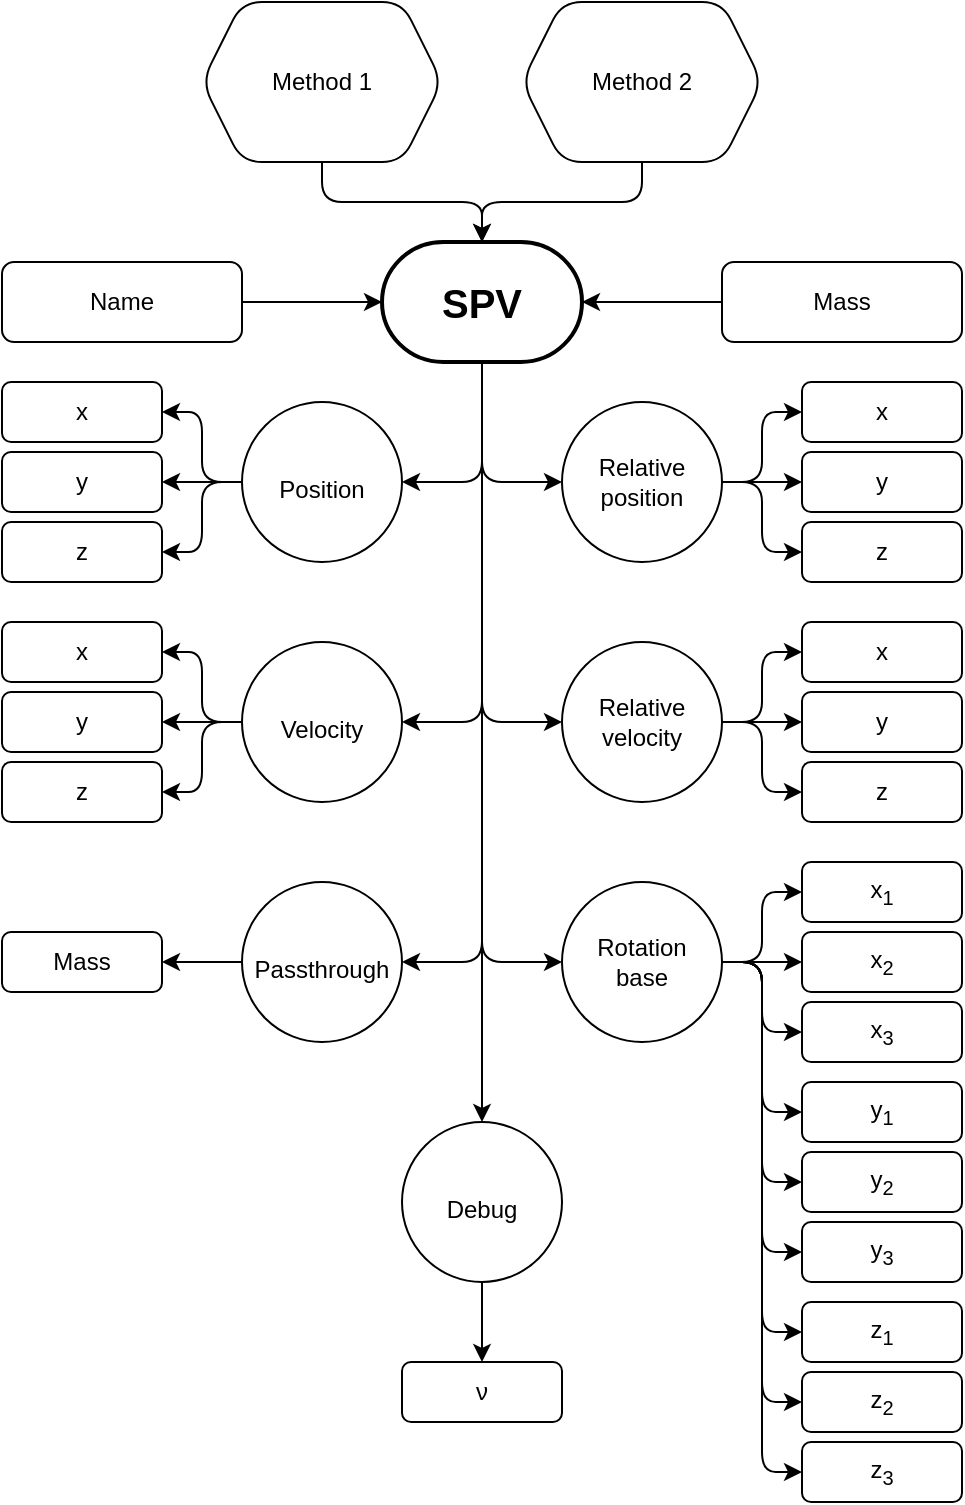 <mxfile version="16.4.3" type="github">
  <diagram id="P2cz6ALvrC-aT5AwIWP3" name="Page-1">
    <mxGraphModel dx="1422" dy="787" grid="1" gridSize="10" guides="1" tooltips="1" connect="1" arrows="1" fold="1" page="1" pageScale="1" pageWidth="827" pageHeight="1169" math="0" shadow="0">
      <root>
        <mxCell id="0" />
        <mxCell id="1" parent="0" />
        <mxCell id="m1kTsd8cJOKcklktA0y1-4" style="edgeStyle=orthogonalEdgeStyle;rounded=1;orthogonalLoop=1;jettySize=auto;html=1;entryX=0.5;entryY=0;entryDx=0;entryDy=0;entryPerimeter=0;" parent="1" source="m1kTsd8cJOKcklktA0y1-1" target="m1kTsd8cJOKcklktA0y1-3" edge="1">
          <mxGeometry relative="1" as="geometry" />
        </mxCell>
        <mxCell id="m1kTsd8cJOKcklktA0y1-1" value="Method 1" style="shape=hexagon;perimeter=hexagonPerimeter2;whiteSpace=wrap;html=1;fixedSize=1;rounded=1;" parent="1" vertex="1">
          <mxGeometry x="260" y="40" width="120" height="80" as="geometry" />
        </mxCell>
        <mxCell id="m1kTsd8cJOKcklktA0y1-5" style="edgeStyle=orthogonalEdgeStyle;rounded=1;orthogonalLoop=1;jettySize=auto;html=1;entryX=0.5;entryY=0;entryDx=0;entryDy=0;entryPerimeter=0;" parent="1" source="m1kTsd8cJOKcklktA0y1-2" target="m1kTsd8cJOKcklktA0y1-3" edge="1">
          <mxGeometry relative="1" as="geometry" />
        </mxCell>
        <mxCell id="m1kTsd8cJOKcklktA0y1-2" value="Method 2" style="shape=hexagon;perimeter=hexagonPerimeter2;whiteSpace=wrap;html=1;fixedSize=1;rounded=1;" parent="1" vertex="1">
          <mxGeometry x="420" y="40" width="120" height="80" as="geometry" />
        </mxCell>
        <mxCell id="m1kTsd8cJOKcklktA0y1-14" style="edgeStyle=orthogonalEdgeStyle;rounded=1;orthogonalLoop=1;jettySize=auto;html=1;entryX=1;entryY=0.5;entryDx=0;entryDy=0;fontSize=20;" parent="1" source="m1kTsd8cJOKcklktA0y1-3" target="m1kTsd8cJOKcklktA0y1-9" edge="1">
          <mxGeometry relative="1" as="geometry" />
        </mxCell>
        <mxCell id="m1kTsd8cJOKcklktA0y1-15" style="edgeStyle=orthogonalEdgeStyle;rounded=1;orthogonalLoop=1;jettySize=auto;html=1;entryX=0;entryY=0.5;entryDx=0;entryDy=0;fontSize=20;" parent="1" source="m1kTsd8cJOKcklktA0y1-3" target="m1kTsd8cJOKcklktA0y1-7" edge="1">
          <mxGeometry relative="1" as="geometry" />
        </mxCell>
        <mxCell id="m1kTsd8cJOKcklktA0y1-16" style="edgeStyle=orthogonalEdgeStyle;rounded=1;orthogonalLoop=1;jettySize=auto;html=1;entryX=1;entryY=0.5;entryDx=0;entryDy=0;fontSize=20;" parent="1" source="m1kTsd8cJOKcklktA0y1-3" target="m1kTsd8cJOKcklktA0y1-10" edge="1">
          <mxGeometry relative="1" as="geometry" />
        </mxCell>
        <mxCell id="m1kTsd8cJOKcklktA0y1-17" style="edgeStyle=orthogonalEdgeStyle;rounded=1;orthogonalLoop=1;jettySize=auto;html=1;entryX=0;entryY=0.5;entryDx=0;entryDy=0;fontSize=20;" parent="1" source="m1kTsd8cJOKcklktA0y1-3" target="m1kTsd8cJOKcklktA0y1-8" edge="1">
          <mxGeometry relative="1" as="geometry" />
        </mxCell>
        <mxCell id="m1kTsd8cJOKcklktA0y1-18" style="edgeStyle=orthogonalEdgeStyle;rounded=1;orthogonalLoop=1;jettySize=auto;html=1;entryX=1;entryY=0.5;entryDx=0;entryDy=0;fontSize=20;" parent="1" source="m1kTsd8cJOKcklktA0y1-3" target="m1kTsd8cJOKcklktA0y1-12" edge="1">
          <mxGeometry relative="1" as="geometry" />
        </mxCell>
        <mxCell id="m1kTsd8cJOKcklktA0y1-19" style="edgeStyle=orthogonalEdgeStyle;rounded=1;orthogonalLoop=1;jettySize=auto;html=1;entryX=0;entryY=0.5;entryDx=0;entryDy=0;fontSize=20;" parent="1" source="m1kTsd8cJOKcklktA0y1-3" target="m1kTsd8cJOKcklktA0y1-11" edge="1">
          <mxGeometry relative="1" as="geometry" />
        </mxCell>
        <mxCell id="m1kTsd8cJOKcklktA0y1-20" style="edgeStyle=orthogonalEdgeStyle;rounded=1;orthogonalLoop=1;jettySize=auto;html=1;entryX=0.5;entryY=0;entryDx=0;entryDy=0;fontSize=20;" parent="1" source="m1kTsd8cJOKcklktA0y1-3" target="m1kTsd8cJOKcklktA0y1-13" edge="1">
          <mxGeometry relative="1" as="geometry" />
        </mxCell>
        <mxCell id="m1kTsd8cJOKcklktA0y1-3" value="&lt;b&gt;&lt;font style=&quot;font-size: 20px&quot;&gt;SPV&lt;/font&gt;&lt;/b&gt;" style="strokeWidth=2;html=1;shape=mxgraph.flowchart.terminator;whiteSpace=wrap;rounded=1;" parent="1" vertex="1">
          <mxGeometry x="350" y="160" width="100" height="60" as="geometry" />
        </mxCell>
        <mxCell id="VgCb9QyONVF8mpywNNMw-26" style="edgeStyle=orthogonalEdgeStyle;rounded=1;orthogonalLoop=1;jettySize=auto;html=1;entryX=0;entryY=0.5;entryDx=0;entryDy=0;fontSize=12;" edge="1" parent="1" source="m1kTsd8cJOKcklktA0y1-7" target="VgCb9QyONVF8mpywNNMw-22">
          <mxGeometry relative="1" as="geometry" />
        </mxCell>
        <mxCell id="VgCb9QyONVF8mpywNNMw-27" style="edgeStyle=orthogonalEdgeStyle;rounded=1;orthogonalLoop=1;jettySize=auto;html=1;entryX=0;entryY=0.5;entryDx=0;entryDy=0;fontSize=12;" edge="1" parent="1" source="m1kTsd8cJOKcklktA0y1-7" target="VgCb9QyONVF8mpywNNMw-20">
          <mxGeometry relative="1" as="geometry" />
        </mxCell>
        <mxCell id="VgCb9QyONVF8mpywNNMw-28" style="edgeStyle=orthogonalEdgeStyle;rounded=1;orthogonalLoop=1;jettySize=auto;html=1;entryX=0;entryY=0.5;entryDx=0;entryDy=0;fontSize=12;" edge="1" parent="1" source="m1kTsd8cJOKcklktA0y1-7" target="VgCb9QyONVF8mpywNNMw-21">
          <mxGeometry relative="1" as="geometry" />
        </mxCell>
        <mxCell id="m1kTsd8cJOKcklktA0y1-7" value="&lt;div&gt;Relative&lt;/div&gt;&lt;div&gt;position&lt;/div&gt;" style="ellipse;whiteSpace=wrap;html=1;aspect=fixed;rounded=1;fontSize=12;" parent="1" vertex="1">
          <mxGeometry x="440" y="240" width="80" height="80" as="geometry" />
        </mxCell>
        <mxCell id="VgCb9QyONVF8mpywNNMw-32" style="edgeStyle=orthogonalEdgeStyle;rounded=1;orthogonalLoop=1;jettySize=auto;html=1;entryX=0;entryY=0.5;entryDx=0;entryDy=0;fontSize=12;" edge="1" parent="1" source="m1kTsd8cJOKcklktA0y1-8" target="VgCb9QyONVF8mpywNNMw-25">
          <mxGeometry relative="1" as="geometry" />
        </mxCell>
        <mxCell id="VgCb9QyONVF8mpywNNMw-33" style="edgeStyle=orthogonalEdgeStyle;rounded=1;orthogonalLoop=1;jettySize=auto;html=1;entryX=0;entryY=0.5;entryDx=0;entryDy=0;fontSize=12;" edge="1" parent="1" source="m1kTsd8cJOKcklktA0y1-8" target="VgCb9QyONVF8mpywNNMw-23">
          <mxGeometry relative="1" as="geometry" />
        </mxCell>
        <mxCell id="VgCb9QyONVF8mpywNNMw-34" style="edgeStyle=orthogonalEdgeStyle;rounded=1;orthogonalLoop=1;jettySize=auto;html=1;fontSize=12;" edge="1" parent="1" source="m1kTsd8cJOKcklktA0y1-8" target="VgCb9QyONVF8mpywNNMw-24">
          <mxGeometry relative="1" as="geometry" />
        </mxCell>
        <mxCell id="m1kTsd8cJOKcklktA0y1-8" value="&lt;div&gt;Relative&lt;/div&gt;&lt;div&gt;velocity&lt;/div&gt;" style="ellipse;whiteSpace=wrap;html=1;aspect=fixed;rounded=1;fontSize=12;" parent="1" vertex="1">
          <mxGeometry x="440" y="360" width="80" height="80" as="geometry" />
        </mxCell>
        <mxCell id="VgCb9QyONVF8mpywNNMw-7" style="edgeStyle=orthogonalEdgeStyle;rounded=1;orthogonalLoop=1;jettySize=auto;html=1;entryX=1;entryY=0.5;entryDx=0;entryDy=0;fontSize=12;" edge="1" parent="1" source="m1kTsd8cJOKcklktA0y1-9" target="VgCb9QyONVF8mpywNNMw-3">
          <mxGeometry relative="1" as="geometry" />
        </mxCell>
        <mxCell id="VgCb9QyONVF8mpywNNMw-8" style="edgeStyle=orthogonalEdgeStyle;rounded=1;orthogonalLoop=1;jettySize=auto;html=1;entryX=1;entryY=0.5;entryDx=0;entryDy=0;fontSize=12;" edge="1" parent="1" source="m1kTsd8cJOKcklktA0y1-9" target="VgCb9QyONVF8mpywNNMw-1">
          <mxGeometry relative="1" as="geometry" />
        </mxCell>
        <mxCell id="VgCb9QyONVF8mpywNNMw-9" style="edgeStyle=orthogonalEdgeStyle;rounded=1;orthogonalLoop=1;jettySize=auto;html=1;entryX=1;entryY=0.5;entryDx=0;entryDy=0;fontSize=12;" edge="1" parent="1" source="m1kTsd8cJOKcklktA0y1-9" target="VgCb9QyONVF8mpywNNMw-2">
          <mxGeometry relative="1" as="geometry" />
        </mxCell>
        <mxCell id="m1kTsd8cJOKcklktA0y1-9" value="&lt;span style=&quot;font-size: 12px&quot;&gt;Position&lt;/span&gt;" style="ellipse;whiteSpace=wrap;html=1;aspect=fixed;rounded=1;fontSize=20;" parent="1" vertex="1">
          <mxGeometry x="280" y="240" width="80" height="80" as="geometry" />
        </mxCell>
        <mxCell id="VgCb9QyONVF8mpywNNMw-29" style="edgeStyle=orthogonalEdgeStyle;rounded=1;orthogonalLoop=1;jettySize=auto;html=1;entryX=1;entryY=0.5;entryDx=0;entryDy=0;fontSize=12;" edge="1" parent="1" source="m1kTsd8cJOKcklktA0y1-10" target="VgCb9QyONVF8mpywNNMw-12">
          <mxGeometry relative="1" as="geometry" />
        </mxCell>
        <mxCell id="VgCb9QyONVF8mpywNNMw-30" style="edgeStyle=orthogonalEdgeStyle;rounded=1;orthogonalLoop=1;jettySize=auto;html=1;entryX=1;entryY=0.5;entryDx=0;entryDy=0;fontSize=12;" edge="1" parent="1" source="m1kTsd8cJOKcklktA0y1-10" target="VgCb9QyONVF8mpywNNMw-10">
          <mxGeometry relative="1" as="geometry" />
        </mxCell>
        <mxCell id="VgCb9QyONVF8mpywNNMw-31" style="edgeStyle=orthogonalEdgeStyle;rounded=1;orthogonalLoop=1;jettySize=auto;html=1;entryX=1;entryY=0.5;entryDx=0;entryDy=0;fontSize=12;" edge="1" parent="1" source="m1kTsd8cJOKcklktA0y1-10" target="VgCb9QyONVF8mpywNNMw-11">
          <mxGeometry relative="1" as="geometry" />
        </mxCell>
        <mxCell id="m1kTsd8cJOKcklktA0y1-10" value="&lt;font style=&quot;font-size: 12px&quot;&gt;Velocity&lt;/font&gt;" style="ellipse;whiteSpace=wrap;html=1;aspect=fixed;rounded=1;fontSize=20;" parent="1" vertex="1">
          <mxGeometry x="280" y="360" width="80" height="80" as="geometry" />
        </mxCell>
        <mxCell id="VgCb9QyONVF8mpywNNMw-48" style="edgeStyle=orthogonalEdgeStyle;rounded=1;orthogonalLoop=1;jettySize=auto;html=1;entryX=0;entryY=0.5;entryDx=0;entryDy=0;fontSize=12;" edge="1" parent="1" source="m1kTsd8cJOKcklktA0y1-11" target="VgCb9QyONVF8mpywNNMw-41">
          <mxGeometry relative="1" as="geometry" />
        </mxCell>
        <mxCell id="VgCb9QyONVF8mpywNNMw-49" style="edgeStyle=orthogonalEdgeStyle;rounded=1;orthogonalLoop=1;jettySize=auto;html=1;fontSize=12;" edge="1" parent="1" source="m1kTsd8cJOKcklktA0y1-11" target="VgCb9QyONVF8mpywNNMw-39">
          <mxGeometry relative="1" as="geometry" />
        </mxCell>
        <mxCell id="VgCb9QyONVF8mpywNNMw-50" style="edgeStyle=orthogonalEdgeStyle;rounded=1;orthogonalLoop=1;jettySize=auto;html=1;fontSize=12;" edge="1" parent="1" source="m1kTsd8cJOKcklktA0y1-11" target="VgCb9QyONVF8mpywNNMw-40">
          <mxGeometry relative="1" as="geometry" />
        </mxCell>
        <mxCell id="VgCb9QyONVF8mpywNNMw-51" style="edgeStyle=orthogonalEdgeStyle;rounded=1;orthogonalLoop=1;jettySize=auto;html=1;entryX=0;entryY=0.5;entryDx=0;entryDy=0;fontSize=12;" edge="1" parent="1" source="m1kTsd8cJOKcklktA0y1-11" target="VgCb9QyONVF8mpywNNMw-44">
          <mxGeometry relative="1" as="geometry" />
        </mxCell>
        <mxCell id="VgCb9QyONVF8mpywNNMw-52" style="edgeStyle=orthogonalEdgeStyle;rounded=1;orthogonalLoop=1;jettySize=auto;html=1;entryX=0;entryY=0.5;entryDx=0;entryDy=0;fontSize=12;" edge="1" parent="1" source="m1kTsd8cJOKcklktA0y1-11" target="VgCb9QyONVF8mpywNNMw-42">
          <mxGeometry relative="1" as="geometry" />
        </mxCell>
        <mxCell id="VgCb9QyONVF8mpywNNMw-53" style="edgeStyle=orthogonalEdgeStyle;rounded=1;orthogonalLoop=1;jettySize=auto;html=1;entryX=0;entryY=0.5;entryDx=0;entryDy=0;fontSize=12;" edge="1" parent="1" source="m1kTsd8cJOKcklktA0y1-11" target="VgCb9QyONVF8mpywNNMw-43">
          <mxGeometry relative="1" as="geometry" />
        </mxCell>
        <mxCell id="VgCb9QyONVF8mpywNNMw-54" style="edgeStyle=orthogonalEdgeStyle;rounded=1;orthogonalLoop=1;jettySize=auto;html=1;entryX=0;entryY=0.5;entryDx=0;entryDy=0;fontSize=12;" edge="1" parent="1" source="m1kTsd8cJOKcklktA0y1-11" target="VgCb9QyONVF8mpywNNMw-47">
          <mxGeometry relative="1" as="geometry" />
        </mxCell>
        <mxCell id="VgCb9QyONVF8mpywNNMw-55" style="edgeStyle=orthogonalEdgeStyle;rounded=1;orthogonalLoop=1;jettySize=auto;html=1;entryX=0;entryY=0.5;entryDx=0;entryDy=0;fontSize=12;" edge="1" parent="1" source="m1kTsd8cJOKcklktA0y1-11" target="VgCb9QyONVF8mpywNNMw-45">
          <mxGeometry relative="1" as="geometry" />
        </mxCell>
        <mxCell id="VgCb9QyONVF8mpywNNMw-56" style="edgeStyle=orthogonalEdgeStyle;rounded=1;orthogonalLoop=1;jettySize=auto;html=1;entryX=0;entryY=0.5;entryDx=0;entryDy=0;fontSize=12;" edge="1" parent="1" source="m1kTsd8cJOKcklktA0y1-11" target="VgCb9QyONVF8mpywNNMw-46">
          <mxGeometry relative="1" as="geometry" />
        </mxCell>
        <mxCell id="m1kTsd8cJOKcklktA0y1-11" value="&lt;div&gt;&lt;div&gt;Rotation&lt;/div&gt;&lt;div&gt;base&lt;/div&gt;&lt;/div&gt;" style="ellipse;whiteSpace=wrap;html=1;aspect=fixed;rounded=1;fontSize=12;" parent="1" vertex="1">
          <mxGeometry x="440" y="480" width="80" height="80" as="geometry" />
        </mxCell>
        <mxCell id="VgCb9QyONVF8mpywNNMw-36" style="edgeStyle=orthogonalEdgeStyle;rounded=1;orthogonalLoop=1;jettySize=auto;html=1;entryX=1;entryY=0.5;entryDx=0;entryDy=0;fontSize=12;" edge="1" parent="1" source="m1kTsd8cJOKcklktA0y1-12" target="VgCb9QyONVF8mpywNNMw-35">
          <mxGeometry relative="1" as="geometry" />
        </mxCell>
        <mxCell id="m1kTsd8cJOKcklktA0y1-12" value="&lt;font style=&quot;font-size: 12px&quot;&gt;Passthrough&lt;/font&gt;" style="ellipse;whiteSpace=wrap;html=1;aspect=fixed;rounded=1;fontSize=20;" parent="1" vertex="1">
          <mxGeometry x="280" y="480" width="80" height="80" as="geometry" />
        </mxCell>
        <mxCell id="VgCb9QyONVF8mpywNNMw-38" style="edgeStyle=orthogonalEdgeStyle;rounded=1;orthogonalLoop=1;jettySize=auto;html=1;fontSize=12;" edge="1" parent="1" source="m1kTsd8cJOKcklktA0y1-13" target="VgCb9QyONVF8mpywNNMw-37">
          <mxGeometry relative="1" as="geometry" />
        </mxCell>
        <mxCell id="m1kTsd8cJOKcklktA0y1-13" value="&lt;font style=&quot;font-size: 12px&quot;&gt;Debug&lt;/font&gt;" style="ellipse;whiteSpace=wrap;html=1;aspect=fixed;rounded=1;fontSize=20;" parent="1" vertex="1">
          <mxGeometry x="360" y="600" width="80" height="80" as="geometry" />
        </mxCell>
        <mxCell id="m1kTsd8cJOKcklktA0y1-22" style="edgeStyle=orthogonalEdgeStyle;rounded=1;orthogonalLoop=1;jettySize=auto;html=1;entryX=0;entryY=0.5;entryDx=0;entryDy=0;entryPerimeter=0;fontSize=12;" parent="1" source="m1kTsd8cJOKcklktA0y1-21" target="m1kTsd8cJOKcklktA0y1-3" edge="1">
          <mxGeometry relative="1" as="geometry" />
        </mxCell>
        <mxCell id="m1kTsd8cJOKcklktA0y1-21" value="Name" style="rounded=1;whiteSpace=wrap;html=1;" parent="1" vertex="1">
          <mxGeometry x="160" y="170" width="120" height="40" as="geometry" />
        </mxCell>
        <mxCell id="m1kTsd8cJOKcklktA0y1-24" style="edgeStyle=orthogonalEdgeStyle;rounded=1;orthogonalLoop=1;jettySize=auto;html=1;entryX=1;entryY=0.5;entryDx=0;entryDy=0;entryPerimeter=0;fontSize=12;" parent="1" source="m1kTsd8cJOKcklktA0y1-23" target="m1kTsd8cJOKcklktA0y1-3" edge="1">
          <mxGeometry relative="1" as="geometry" />
        </mxCell>
        <mxCell id="m1kTsd8cJOKcklktA0y1-23" value="Mass" style="rounded=1;whiteSpace=wrap;html=1;" parent="1" vertex="1">
          <mxGeometry x="520" y="170" width="120" height="40" as="geometry" />
        </mxCell>
        <mxCell id="VgCb9QyONVF8mpywNNMw-1" value="y" style="rounded=1;whiteSpace=wrap;html=1;" vertex="1" parent="1">
          <mxGeometry x="160" y="265" width="80" height="30" as="geometry" />
        </mxCell>
        <mxCell id="VgCb9QyONVF8mpywNNMw-2" value="z" style="rounded=1;whiteSpace=wrap;html=1;" vertex="1" parent="1">
          <mxGeometry x="160" y="300" width="80" height="30" as="geometry" />
        </mxCell>
        <mxCell id="VgCb9QyONVF8mpywNNMw-3" value="x" style="rounded=1;whiteSpace=wrap;html=1;" vertex="1" parent="1">
          <mxGeometry x="160" y="230" width="80" height="30" as="geometry" />
        </mxCell>
        <mxCell id="VgCb9QyONVF8mpywNNMw-10" value="y" style="rounded=1;whiteSpace=wrap;html=1;" vertex="1" parent="1">
          <mxGeometry x="160" y="385" width="80" height="30" as="geometry" />
        </mxCell>
        <mxCell id="VgCb9QyONVF8mpywNNMw-11" value="z" style="rounded=1;whiteSpace=wrap;html=1;" vertex="1" parent="1">
          <mxGeometry x="160" y="420" width="80" height="30" as="geometry" />
        </mxCell>
        <mxCell id="VgCb9QyONVF8mpywNNMw-12" value="x" style="rounded=1;whiteSpace=wrap;html=1;" vertex="1" parent="1">
          <mxGeometry x="160" y="350" width="80" height="30" as="geometry" />
        </mxCell>
        <mxCell id="VgCb9QyONVF8mpywNNMw-20" value="y" style="rounded=1;whiteSpace=wrap;html=1;" vertex="1" parent="1">
          <mxGeometry x="560" y="265" width="80" height="30" as="geometry" />
        </mxCell>
        <mxCell id="VgCb9QyONVF8mpywNNMw-21" value="z" style="rounded=1;whiteSpace=wrap;html=1;" vertex="1" parent="1">
          <mxGeometry x="560" y="300" width="80" height="30" as="geometry" />
        </mxCell>
        <mxCell id="VgCb9QyONVF8mpywNNMw-22" value="x" style="rounded=1;whiteSpace=wrap;html=1;" vertex="1" parent="1">
          <mxGeometry x="560" y="230" width="80" height="30" as="geometry" />
        </mxCell>
        <mxCell id="VgCb9QyONVF8mpywNNMw-23" value="y" style="rounded=1;whiteSpace=wrap;html=1;" vertex="1" parent="1">
          <mxGeometry x="560" y="385" width="80" height="30" as="geometry" />
        </mxCell>
        <mxCell id="VgCb9QyONVF8mpywNNMw-24" value="z" style="rounded=1;whiteSpace=wrap;html=1;" vertex="1" parent="1">
          <mxGeometry x="560" y="420" width="80" height="30" as="geometry" />
        </mxCell>
        <mxCell id="VgCb9QyONVF8mpywNNMw-25" value="x" style="rounded=1;whiteSpace=wrap;html=1;" vertex="1" parent="1">
          <mxGeometry x="560" y="350" width="80" height="30" as="geometry" />
        </mxCell>
        <mxCell id="VgCb9QyONVF8mpywNNMw-35" value="Mass" style="rounded=1;whiteSpace=wrap;html=1;" vertex="1" parent="1">
          <mxGeometry x="160" y="505" width="80" height="30" as="geometry" />
        </mxCell>
        <mxCell id="VgCb9QyONVF8mpywNNMw-37" value="ν" style="rounded=1;whiteSpace=wrap;html=1;" vertex="1" parent="1">
          <mxGeometry x="360" y="720" width="80" height="30" as="geometry" />
        </mxCell>
        <mxCell id="VgCb9QyONVF8mpywNNMw-39" value="x&lt;sub&gt;2&lt;/sub&gt;" style="rounded=1;whiteSpace=wrap;html=1;" vertex="1" parent="1">
          <mxGeometry x="560" y="505" width="80" height="30" as="geometry" />
        </mxCell>
        <mxCell id="VgCb9QyONVF8mpywNNMw-40" value="x&lt;sub&gt;3&lt;/sub&gt;" style="rounded=1;whiteSpace=wrap;html=1;" vertex="1" parent="1">
          <mxGeometry x="560" y="540" width="80" height="30" as="geometry" />
        </mxCell>
        <mxCell id="VgCb9QyONVF8mpywNNMw-41" value="x&lt;sub&gt;1&lt;/sub&gt;" style="rounded=1;whiteSpace=wrap;html=1;" vertex="1" parent="1">
          <mxGeometry x="560" y="470" width="80" height="30" as="geometry" />
        </mxCell>
        <mxCell id="VgCb9QyONVF8mpywNNMw-42" value="y&lt;sub&gt;2&lt;/sub&gt;" style="rounded=1;whiteSpace=wrap;html=1;" vertex="1" parent="1">
          <mxGeometry x="560" y="615" width="80" height="30" as="geometry" />
        </mxCell>
        <mxCell id="VgCb9QyONVF8mpywNNMw-43" value="y&lt;sub&gt;3&lt;/sub&gt;" style="rounded=1;whiteSpace=wrap;html=1;" vertex="1" parent="1">
          <mxGeometry x="560" y="650" width="80" height="30" as="geometry" />
        </mxCell>
        <mxCell id="VgCb9QyONVF8mpywNNMw-44" value="y&lt;sub&gt;1&lt;/sub&gt;" style="rounded=1;whiteSpace=wrap;html=1;" vertex="1" parent="1">
          <mxGeometry x="560" y="580" width="80" height="30" as="geometry" />
        </mxCell>
        <mxCell id="VgCb9QyONVF8mpywNNMw-45" value="z&lt;sub&gt;2&lt;/sub&gt;" style="rounded=1;whiteSpace=wrap;html=1;" vertex="1" parent="1">
          <mxGeometry x="560" y="725" width="80" height="30" as="geometry" />
        </mxCell>
        <mxCell id="VgCb9QyONVF8mpywNNMw-46" value="z&lt;sub&gt;3&lt;/sub&gt;" style="rounded=1;whiteSpace=wrap;html=1;" vertex="1" parent="1">
          <mxGeometry x="560" y="760" width="80" height="30" as="geometry" />
        </mxCell>
        <mxCell id="VgCb9QyONVF8mpywNNMw-47" value="z&lt;sub&gt;1&lt;/sub&gt;" style="rounded=1;whiteSpace=wrap;html=1;" vertex="1" parent="1">
          <mxGeometry x="560" y="690" width="80" height="30" as="geometry" />
        </mxCell>
      </root>
    </mxGraphModel>
  </diagram>
</mxfile>
